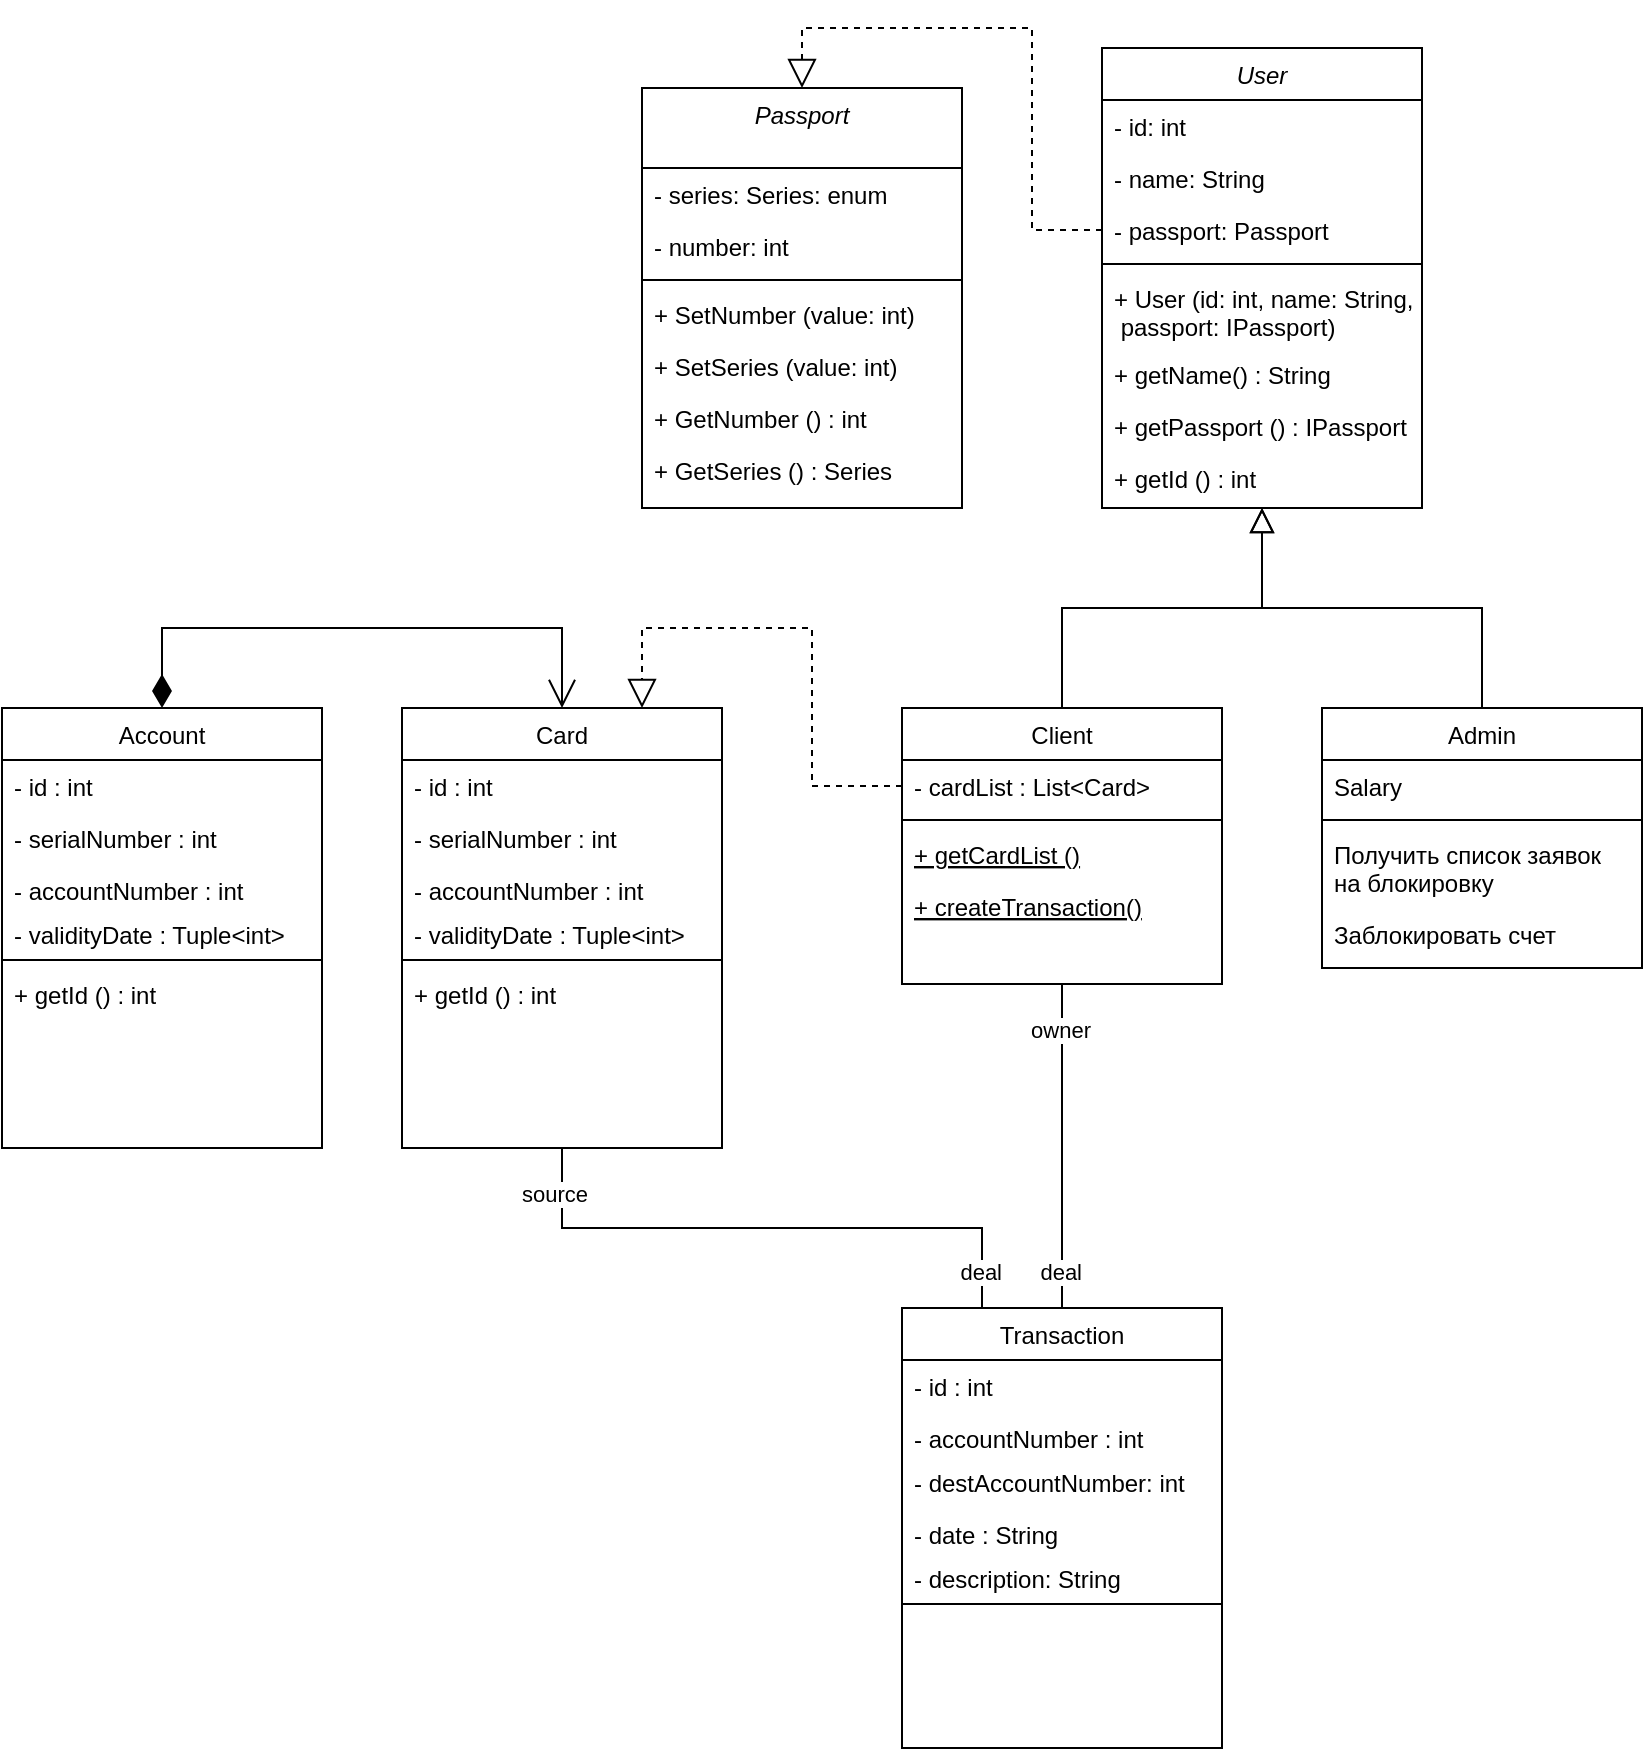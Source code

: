 <mxfile version="22.1.8" type="device">
  <diagram id="C5RBs43oDa-KdzZeNtuy" name="Page-1">
    <mxGraphModel dx="1877" dy="574" grid="1" gridSize="10" guides="1" tooltips="1" connect="1" arrows="1" fold="1" page="1" pageScale="1" pageWidth="827" pageHeight="1169" math="0" shadow="0">
      <root>
        <mxCell id="WIyWlLk6GJQsqaUBKTNV-0" />
        <mxCell id="WIyWlLk6GJQsqaUBKTNV-1" parent="WIyWlLk6GJQsqaUBKTNV-0" />
        <mxCell id="zkfFHV4jXpPFQw0GAbJ--0" value="User" style="swimlane;fontStyle=2;align=center;verticalAlign=top;childLayout=stackLayout;horizontal=1;startSize=26;horizontalStack=0;resizeParent=1;resizeLast=0;collapsible=1;marginBottom=0;rounded=0;shadow=0;strokeWidth=1;" parent="WIyWlLk6GJQsqaUBKTNV-1" vertex="1">
          <mxGeometry x="220" y="30" width="160" height="230" as="geometry">
            <mxRectangle x="230" y="140" width="160" height="26" as="alternateBounds" />
          </mxGeometry>
        </mxCell>
        <mxCell id="ws_aWAK6SBoWdv8GG1ty-0" value="- id: int" style="text;align=left;verticalAlign=top;spacingLeft=4;spacingRight=4;overflow=hidden;rotatable=0;points=[[0,0.5],[1,0.5]];portConstraint=eastwest;" parent="zkfFHV4jXpPFQw0GAbJ--0" vertex="1">
          <mxGeometry y="26" width="160" height="26" as="geometry" />
        </mxCell>
        <mxCell id="zkfFHV4jXpPFQw0GAbJ--1" value="- name: String" style="text;align=left;verticalAlign=top;spacingLeft=4;spacingRight=4;overflow=hidden;rotatable=0;points=[[0,0.5],[1,0.5]];portConstraint=eastwest;" parent="zkfFHV4jXpPFQw0GAbJ--0" vertex="1">
          <mxGeometry y="52" width="160" height="26" as="geometry" />
        </mxCell>
        <mxCell id="zkfFHV4jXpPFQw0GAbJ--2" value="- passport: Passport" style="text;align=left;verticalAlign=top;spacingLeft=4;spacingRight=4;overflow=hidden;rotatable=0;points=[[0,0.5],[1,0.5]];portConstraint=eastwest;rounded=0;shadow=0;html=0;" parent="zkfFHV4jXpPFQw0GAbJ--0" vertex="1">
          <mxGeometry y="78" width="160" height="26" as="geometry" />
        </mxCell>
        <mxCell id="ws_aWAK6SBoWdv8GG1ty-5" value="" style="line;html=1;strokeWidth=1;align=left;verticalAlign=middle;spacingTop=-1;spacingLeft=3;spacingRight=3;rotatable=0;labelPosition=right;points=[];portConstraint=eastwest;" parent="zkfFHV4jXpPFQw0GAbJ--0" vertex="1">
          <mxGeometry y="104" width="160" height="8" as="geometry" />
        </mxCell>
        <mxCell id="ws_aWAK6SBoWdv8GG1ty-23" value="+ User (id: int, name: String,&#xa; passport: IPassport)" style="text;align=left;verticalAlign=top;spacingLeft=4;spacingRight=4;overflow=hidden;rotatable=0;points=[[0,0.5],[1,0.5]];portConstraint=eastwest;rounded=0;shadow=0;html=0;" parent="zkfFHV4jXpPFQw0GAbJ--0" vertex="1">
          <mxGeometry y="112" width="160" height="38" as="geometry" />
        </mxCell>
        <mxCell id="ws_aWAK6SBoWdv8GG1ty-24" value="+ getName() : String" style="text;align=left;verticalAlign=top;spacingLeft=4;spacingRight=4;overflow=hidden;rotatable=0;points=[[0,0.5],[1,0.5]];portConstraint=eastwest;" parent="zkfFHV4jXpPFQw0GAbJ--0" vertex="1">
          <mxGeometry y="150" width="160" height="26" as="geometry" />
        </mxCell>
        <mxCell id="ws_aWAK6SBoWdv8GG1ty-25" value="+ getPassport () : IPassport " style="text;align=left;verticalAlign=top;spacingLeft=4;spacingRight=4;overflow=hidden;rotatable=0;points=[[0,0.5],[1,0.5]];portConstraint=eastwest;" parent="zkfFHV4jXpPFQw0GAbJ--0" vertex="1">
          <mxGeometry y="176" width="160" height="26" as="geometry" />
        </mxCell>
        <mxCell id="ws_aWAK6SBoWdv8GG1ty-34" value="+ getId () : int " style="text;align=left;verticalAlign=top;spacingLeft=4;spacingRight=4;overflow=hidden;rotatable=0;points=[[0,0.5],[1,0.5]];portConstraint=eastwest;" parent="zkfFHV4jXpPFQw0GAbJ--0" vertex="1">
          <mxGeometry y="202" width="160" height="26" as="geometry" />
        </mxCell>
        <mxCell id="zkfFHV4jXpPFQw0GAbJ--6" value="Client" style="swimlane;fontStyle=0;align=center;verticalAlign=top;childLayout=stackLayout;horizontal=1;startSize=26;horizontalStack=0;resizeParent=1;resizeLast=0;collapsible=1;marginBottom=0;rounded=0;shadow=0;strokeWidth=1;" parent="WIyWlLk6GJQsqaUBKTNV-1" vertex="1">
          <mxGeometry x="120" y="360" width="160" height="138" as="geometry">
            <mxRectangle x="130" y="380" width="160" height="26" as="alternateBounds" />
          </mxGeometry>
        </mxCell>
        <mxCell id="zkfFHV4jXpPFQw0GAbJ--7" value="- cardList : List&lt;Card&gt;" style="text;align=left;verticalAlign=top;spacingLeft=4;spacingRight=4;overflow=hidden;rotatable=0;points=[[0,0.5],[1,0.5]];portConstraint=eastwest;" parent="zkfFHV4jXpPFQw0GAbJ--6" vertex="1">
          <mxGeometry y="26" width="160" height="26" as="geometry" />
        </mxCell>
        <mxCell id="zkfFHV4jXpPFQw0GAbJ--9" value="" style="line;html=1;strokeWidth=1;align=left;verticalAlign=middle;spacingTop=-1;spacingLeft=3;spacingRight=3;rotatable=0;labelPosition=right;points=[];portConstraint=eastwest;" parent="zkfFHV4jXpPFQw0GAbJ--6" vertex="1">
          <mxGeometry y="52" width="160" height="8" as="geometry" />
        </mxCell>
        <mxCell id="zkfFHV4jXpPFQw0GAbJ--10" value="+ getCardList ()" style="text;align=left;verticalAlign=top;spacingLeft=4;spacingRight=4;overflow=hidden;rotatable=0;points=[[0,0.5],[1,0.5]];portConstraint=eastwest;fontStyle=4" parent="zkfFHV4jXpPFQw0GAbJ--6" vertex="1">
          <mxGeometry y="60" width="160" height="26" as="geometry" />
        </mxCell>
        <mxCell id="R5SZPUD4cnsr6wiHrj_X-21" value="+ createTransaction()" style="text;align=left;verticalAlign=top;spacingLeft=4;spacingRight=4;overflow=hidden;rotatable=0;points=[[0,0.5],[1,0.5]];portConstraint=eastwest;fontStyle=4" vertex="1" parent="zkfFHV4jXpPFQw0GAbJ--6">
          <mxGeometry y="86" width="160" height="26" as="geometry" />
        </mxCell>
        <mxCell id="zkfFHV4jXpPFQw0GAbJ--12" value="" style="endArrow=block;endSize=10;endFill=0;shadow=0;strokeWidth=1;rounded=0;edgeStyle=elbowEdgeStyle;elbow=vertical;" parent="WIyWlLk6GJQsqaUBKTNV-1" source="zkfFHV4jXpPFQw0GAbJ--6" target="zkfFHV4jXpPFQw0GAbJ--0" edge="1">
          <mxGeometry width="160" relative="1" as="geometry">
            <mxPoint x="200" y="203" as="sourcePoint" />
            <mxPoint x="200" y="203" as="targetPoint" />
          </mxGeometry>
        </mxCell>
        <mxCell id="zkfFHV4jXpPFQw0GAbJ--13" value="Admin" style="swimlane;fontStyle=0;align=center;verticalAlign=top;childLayout=stackLayout;horizontal=1;startSize=26;horizontalStack=0;resizeParent=1;resizeLast=0;collapsible=1;marginBottom=0;rounded=0;shadow=0;strokeWidth=1;" parent="WIyWlLk6GJQsqaUBKTNV-1" vertex="1">
          <mxGeometry x="330" y="360" width="160" height="130" as="geometry">
            <mxRectangle x="340" y="380" width="170" height="26" as="alternateBounds" />
          </mxGeometry>
        </mxCell>
        <mxCell id="zkfFHV4jXpPFQw0GAbJ--14" value="Salary" style="text;align=left;verticalAlign=top;spacingLeft=4;spacingRight=4;overflow=hidden;rotatable=0;points=[[0,0.5],[1,0.5]];portConstraint=eastwest;" parent="zkfFHV4jXpPFQw0GAbJ--13" vertex="1">
          <mxGeometry y="26" width="160" height="26" as="geometry" />
        </mxCell>
        <mxCell id="zkfFHV4jXpPFQw0GAbJ--15" value="" style="line;html=1;strokeWidth=1;align=left;verticalAlign=middle;spacingTop=-1;spacingLeft=3;spacingRight=3;rotatable=0;labelPosition=right;points=[];portConstraint=eastwest;" parent="zkfFHV4jXpPFQw0GAbJ--13" vertex="1">
          <mxGeometry y="52" width="160" height="8" as="geometry" />
        </mxCell>
        <mxCell id="ws_aWAK6SBoWdv8GG1ty-1" value="Получить список заявок &#xa;на блокировку" style="text;align=left;verticalAlign=top;spacingLeft=4;spacingRight=4;overflow=hidden;rotatable=0;points=[[0,0.5],[1,0.5]];portConstraint=eastwest;" parent="zkfFHV4jXpPFQw0GAbJ--13" vertex="1">
          <mxGeometry y="60" width="160" height="40" as="geometry" />
        </mxCell>
        <mxCell id="ws_aWAK6SBoWdv8GG1ty-2" value="Заблокировать счет" style="text;align=left;verticalAlign=top;spacingLeft=4;spacingRight=4;overflow=hidden;rotatable=0;points=[[0,0.5],[1,0.5]];portConstraint=eastwest;" parent="zkfFHV4jXpPFQw0GAbJ--13" vertex="1">
          <mxGeometry y="100" width="160" height="26" as="geometry" />
        </mxCell>
        <mxCell id="zkfFHV4jXpPFQw0GAbJ--16" value="" style="endArrow=block;endSize=10;endFill=0;shadow=0;strokeWidth=1;rounded=0;edgeStyle=elbowEdgeStyle;elbow=vertical;" parent="WIyWlLk6GJQsqaUBKTNV-1" source="zkfFHV4jXpPFQw0GAbJ--13" target="zkfFHV4jXpPFQw0GAbJ--0" edge="1">
          <mxGeometry width="160" relative="1" as="geometry">
            <mxPoint x="210" y="373" as="sourcePoint" />
            <mxPoint x="310" y="271" as="targetPoint" />
          </mxGeometry>
        </mxCell>
        <mxCell id="ws_aWAK6SBoWdv8GG1ty-6" value="Passport" style="swimlane;fontStyle=2;align=center;verticalAlign=top;childLayout=stackLayout;horizontal=1;startSize=40;horizontalStack=0;resizeParent=1;resizeLast=0;collapsible=1;marginBottom=0;rounded=0;shadow=0;strokeWidth=1;" parent="WIyWlLk6GJQsqaUBKTNV-1" vertex="1">
          <mxGeometry x="-10" y="50" width="160" height="210" as="geometry">
            <mxRectangle x="230" y="140" width="160" height="26" as="alternateBounds" />
          </mxGeometry>
        </mxCell>
        <mxCell id="ws_aWAK6SBoWdv8GG1ty-7" value="- series: Series: enum" style="text;align=left;verticalAlign=top;spacingLeft=4;spacingRight=4;overflow=hidden;rotatable=0;points=[[0,0.5],[1,0.5]];portConstraint=eastwest;" parent="ws_aWAK6SBoWdv8GG1ty-6" vertex="1">
          <mxGeometry y="40" width="160" height="26" as="geometry" />
        </mxCell>
        <mxCell id="ws_aWAK6SBoWdv8GG1ty-8" value="- number: int" style="text;align=left;verticalAlign=top;spacingLeft=4;spacingRight=4;overflow=hidden;rotatable=0;points=[[0,0.5],[1,0.5]];portConstraint=eastwest;" parent="ws_aWAK6SBoWdv8GG1ty-6" vertex="1">
          <mxGeometry y="66" width="160" height="26" as="geometry" />
        </mxCell>
        <mxCell id="ws_aWAK6SBoWdv8GG1ty-10" value="" style="line;html=1;strokeWidth=1;align=left;verticalAlign=middle;spacingTop=-1;spacingLeft=3;spacingRight=3;rotatable=0;labelPosition=right;points=[];portConstraint=eastwest;" parent="ws_aWAK6SBoWdv8GG1ty-6" vertex="1">
          <mxGeometry y="92" width="160" height="8" as="geometry" />
        </mxCell>
        <mxCell id="ws_aWAK6SBoWdv8GG1ty-11" value="+ SetNumber (value: int)" style="text;align=left;verticalAlign=top;spacingLeft=4;spacingRight=4;overflow=hidden;rotatable=0;points=[[0,0.5],[1,0.5]];portConstraint=eastwest;" parent="ws_aWAK6SBoWdv8GG1ty-6" vertex="1">
          <mxGeometry y="100" width="160" height="26" as="geometry" />
        </mxCell>
        <mxCell id="ws_aWAK6SBoWdv8GG1ty-12" value="+ SetSeries (value: int)" style="text;align=left;verticalAlign=top;spacingLeft=4;spacingRight=4;overflow=hidden;rotatable=0;points=[[0,0.5],[1,0.5]];portConstraint=eastwest;" parent="ws_aWAK6SBoWdv8GG1ty-6" vertex="1">
          <mxGeometry y="126" width="160" height="26" as="geometry" />
        </mxCell>
        <mxCell id="ws_aWAK6SBoWdv8GG1ty-13" value="+ GetNumber () : int" style="text;align=left;verticalAlign=top;spacingLeft=4;spacingRight=4;overflow=hidden;rotatable=0;points=[[0,0.5],[1,0.5]];portConstraint=eastwest;" parent="ws_aWAK6SBoWdv8GG1ty-6" vertex="1">
          <mxGeometry y="152" width="160" height="26" as="geometry" />
        </mxCell>
        <mxCell id="ws_aWAK6SBoWdv8GG1ty-14" value="+ GetSeries () : Series" style="text;align=left;verticalAlign=top;spacingLeft=4;spacingRight=4;overflow=hidden;rotatable=0;points=[[0,0.5],[1,0.5]];portConstraint=eastwest;" parent="ws_aWAK6SBoWdv8GG1ty-6" vertex="1">
          <mxGeometry y="178" width="160" height="26" as="geometry" />
        </mxCell>
        <mxCell id="ws_aWAK6SBoWdv8GG1ty-28" value="Card" style="swimlane;fontStyle=0;align=center;verticalAlign=top;childLayout=stackLayout;horizontal=1;startSize=26;horizontalStack=0;resizeParent=1;resizeLast=0;collapsible=1;marginBottom=0;rounded=0;shadow=0;strokeWidth=1;" parent="WIyWlLk6GJQsqaUBKTNV-1" vertex="1">
          <mxGeometry x="-130" y="360" width="160" height="220" as="geometry">
            <mxRectangle x="130" y="380" width="160" height="26" as="alternateBounds" />
          </mxGeometry>
        </mxCell>
        <mxCell id="ws_aWAK6SBoWdv8GG1ty-29" value="- id : int" style="text;align=left;verticalAlign=top;spacingLeft=4;spacingRight=4;overflow=hidden;rotatable=0;points=[[0,0.5],[1,0.5]];portConstraint=eastwest;" parent="ws_aWAK6SBoWdv8GG1ty-28" vertex="1">
          <mxGeometry y="26" width="160" height="26" as="geometry" />
        </mxCell>
        <mxCell id="ws_aWAK6SBoWdv8GG1ty-30" value="- serialNumber : int" style="text;align=left;verticalAlign=top;spacingLeft=4;spacingRight=4;overflow=hidden;rotatable=0;points=[[0,0.5],[1,0.5]];portConstraint=eastwest;rounded=0;shadow=0;html=0;" parent="ws_aWAK6SBoWdv8GG1ty-28" vertex="1">
          <mxGeometry y="52" width="160" height="26" as="geometry" />
        </mxCell>
        <mxCell id="ws_aWAK6SBoWdv8GG1ty-33" value="- accountNumber : int" style="text;align=left;verticalAlign=top;spacingLeft=4;spacingRight=4;overflow=hidden;rotatable=0;points=[[0,0.5],[1,0.5]];portConstraint=eastwest;" parent="ws_aWAK6SBoWdv8GG1ty-28" vertex="1">
          <mxGeometry y="78" width="160" height="22" as="geometry" />
        </mxCell>
        <mxCell id="ws_aWAK6SBoWdv8GG1ty-35" value="- validityDate : Tuple&lt;int&gt;" style="text;align=left;verticalAlign=top;spacingLeft=4;spacingRight=4;overflow=hidden;rotatable=0;points=[[0,0.5],[1,0.5]];portConstraint=eastwest;" parent="ws_aWAK6SBoWdv8GG1ty-28" vertex="1">
          <mxGeometry y="100" width="160" height="22" as="geometry" />
        </mxCell>
        <mxCell id="ws_aWAK6SBoWdv8GG1ty-31" value="" style="line;html=1;strokeWidth=1;align=left;verticalAlign=middle;spacingTop=-1;spacingLeft=3;spacingRight=3;rotatable=0;labelPosition=right;points=[];portConstraint=eastwest;" parent="ws_aWAK6SBoWdv8GG1ty-28" vertex="1">
          <mxGeometry y="122" width="160" height="8" as="geometry" />
        </mxCell>
        <mxCell id="R5SZPUD4cnsr6wiHrj_X-22" value="+ getId () : int " style="text;align=left;verticalAlign=top;spacingLeft=4;spacingRight=4;overflow=hidden;rotatable=0;points=[[0,0.5],[1,0.5]];portConstraint=eastwest;" vertex="1" parent="ws_aWAK6SBoWdv8GG1ty-28">
          <mxGeometry y="130" width="160" height="26" as="geometry" />
        </mxCell>
        <mxCell id="ws_aWAK6SBoWdv8GG1ty-37" value="Account" style="swimlane;fontStyle=0;align=center;verticalAlign=top;childLayout=stackLayout;horizontal=1;startSize=26;horizontalStack=0;resizeParent=1;resizeLast=0;collapsible=1;marginBottom=0;rounded=0;shadow=0;strokeWidth=1;" parent="WIyWlLk6GJQsqaUBKTNV-1" vertex="1">
          <mxGeometry x="-330" y="360" width="160" height="220" as="geometry">
            <mxRectangle x="130" y="380" width="160" height="26" as="alternateBounds" />
          </mxGeometry>
        </mxCell>
        <mxCell id="ws_aWAK6SBoWdv8GG1ty-38" value="- id : int" style="text;align=left;verticalAlign=top;spacingLeft=4;spacingRight=4;overflow=hidden;rotatable=0;points=[[0,0.5],[1,0.5]];portConstraint=eastwest;" parent="ws_aWAK6SBoWdv8GG1ty-37" vertex="1">
          <mxGeometry y="26" width="160" height="26" as="geometry" />
        </mxCell>
        <mxCell id="ws_aWAK6SBoWdv8GG1ty-39" value="- serialNumber : int" style="text;align=left;verticalAlign=top;spacingLeft=4;spacingRight=4;overflow=hidden;rotatable=0;points=[[0,0.5],[1,0.5]];portConstraint=eastwest;rounded=0;shadow=0;html=0;" parent="ws_aWAK6SBoWdv8GG1ty-37" vertex="1">
          <mxGeometry y="52" width="160" height="26" as="geometry" />
        </mxCell>
        <mxCell id="ws_aWAK6SBoWdv8GG1ty-40" value="- accountNumber : int" style="text;align=left;verticalAlign=top;spacingLeft=4;spacingRight=4;overflow=hidden;rotatable=0;points=[[0,0.5],[1,0.5]];portConstraint=eastwest;" parent="ws_aWAK6SBoWdv8GG1ty-37" vertex="1">
          <mxGeometry y="78" width="160" height="22" as="geometry" />
        </mxCell>
        <mxCell id="ws_aWAK6SBoWdv8GG1ty-41" value="- validityDate : Tuple&lt;int&gt;" style="text;align=left;verticalAlign=top;spacingLeft=4;spacingRight=4;overflow=hidden;rotatable=0;points=[[0,0.5],[1,0.5]];portConstraint=eastwest;" parent="ws_aWAK6SBoWdv8GG1ty-37" vertex="1">
          <mxGeometry y="100" width="160" height="22" as="geometry" />
        </mxCell>
        <mxCell id="ws_aWAK6SBoWdv8GG1ty-42" value="" style="line;html=1;strokeWidth=1;align=left;verticalAlign=middle;spacingTop=-1;spacingLeft=3;spacingRight=3;rotatable=0;labelPosition=right;points=[];portConstraint=eastwest;" parent="ws_aWAK6SBoWdv8GG1ty-37" vertex="1">
          <mxGeometry y="122" width="160" height="8" as="geometry" />
        </mxCell>
        <mxCell id="R5SZPUD4cnsr6wiHrj_X-23" value="+ getId () : int " style="text;align=left;verticalAlign=top;spacingLeft=4;spacingRight=4;overflow=hidden;rotatable=0;points=[[0,0.5],[1,0.5]];portConstraint=eastwest;" vertex="1" parent="ws_aWAK6SBoWdv8GG1ty-37">
          <mxGeometry y="130" width="160" height="26" as="geometry" />
        </mxCell>
        <mxCell id="R5SZPUD4cnsr6wiHrj_X-7" value="Transaction" style="swimlane;fontStyle=0;align=center;verticalAlign=top;childLayout=stackLayout;horizontal=1;startSize=26;horizontalStack=0;resizeParent=1;resizeLast=0;collapsible=1;marginBottom=0;rounded=0;shadow=0;strokeWidth=1;" vertex="1" parent="WIyWlLk6GJQsqaUBKTNV-1">
          <mxGeometry x="120" y="660" width="160" height="220" as="geometry">
            <mxRectangle x="130" y="380" width="160" height="26" as="alternateBounds" />
          </mxGeometry>
        </mxCell>
        <mxCell id="R5SZPUD4cnsr6wiHrj_X-8" value="- id : int" style="text;align=left;verticalAlign=top;spacingLeft=4;spacingRight=4;overflow=hidden;rotatable=0;points=[[0,0.5],[1,0.5]];portConstraint=eastwest;" vertex="1" parent="R5SZPUD4cnsr6wiHrj_X-7">
          <mxGeometry y="26" width="160" height="26" as="geometry" />
        </mxCell>
        <mxCell id="R5SZPUD4cnsr6wiHrj_X-10" value="- accountNumber : int" style="text;align=left;verticalAlign=top;spacingLeft=4;spacingRight=4;overflow=hidden;rotatable=0;points=[[0,0.5],[1,0.5]];portConstraint=eastwest;" vertex="1" parent="R5SZPUD4cnsr6wiHrj_X-7">
          <mxGeometry y="52" width="160" height="22" as="geometry" />
        </mxCell>
        <mxCell id="R5SZPUD4cnsr6wiHrj_X-9" value="- destAccountNumber: int" style="text;align=left;verticalAlign=top;spacingLeft=4;spacingRight=4;overflow=hidden;rotatable=0;points=[[0,0.5],[1,0.5]];portConstraint=eastwest;rounded=0;shadow=0;html=0;" vertex="1" parent="R5SZPUD4cnsr6wiHrj_X-7">
          <mxGeometry y="74" width="160" height="26" as="geometry" />
        </mxCell>
        <mxCell id="R5SZPUD4cnsr6wiHrj_X-11" value="- date : String" style="text;align=left;verticalAlign=top;spacingLeft=4;spacingRight=4;overflow=hidden;rotatable=0;points=[[0,0.5],[1,0.5]];portConstraint=eastwest;" vertex="1" parent="R5SZPUD4cnsr6wiHrj_X-7">
          <mxGeometry y="100" width="160" height="22" as="geometry" />
        </mxCell>
        <mxCell id="R5SZPUD4cnsr6wiHrj_X-13" value="- description: String" style="text;align=left;verticalAlign=top;spacingLeft=4;spacingRight=4;overflow=hidden;rotatable=0;points=[[0,0.5],[1,0.5]];portConstraint=eastwest;" vertex="1" parent="R5SZPUD4cnsr6wiHrj_X-7">
          <mxGeometry y="122" width="160" height="22" as="geometry" />
        </mxCell>
        <mxCell id="R5SZPUD4cnsr6wiHrj_X-12" value="" style="line;html=1;strokeWidth=1;align=left;verticalAlign=middle;spacingTop=-1;spacingLeft=3;spacingRight=3;rotatable=0;labelPosition=right;points=[];portConstraint=eastwest;" vertex="1" parent="R5SZPUD4cnsr6wiHrj_X-7">
          <mxGeometry y="144" width="160" height="8" as="geometry" />
        </mxCell>
        <mxCell id="R5SZPUD4cnsr6wiHrj_X-24" value="" style="endArrow=open;html=1;endSize=12;startArrow=diamondThin;startSize=14;startFill=1;edgeStyle=orthogonalEdgeStyle;align=left;verticalAlign=bottom;rounded=0;exitX=0.5;exitY=0;exitDx=0;exitDy=0;entryX=0.5;entryY=0;entryDx=0;entryDy=0;" edge="1" parent="WIyWlLk6GJQsqaUBKTNV-1" source="ws_aWAK6SBoWdv8GG1ty-37" target="ws_aWAK6SBoWdv8GG1ty-28">
          <mxGeometry x="-1" y="3" relative="1" as="geometry">
            <mxPoint x="-210" y="320" as="sourcePoint" />
            <mxPoint x="-50" y="320" as="targetPoint" />
            <Array as="points">
              <mxPoint x="-250" y="320" />
              <mxPoint x="-50" y="320" />
            </Array>
          </mxGeometry>
        </mxCell>
        <mxCell id="R5SZPUD4cnsr6wiHrj_X-27" value="" style="endArrow=block;dashed=1;endFill=0;endSize=12;html=1;rounded=0;edgeStyle=orthogonalEdgeStyle;exitX=0;exitY=0.5;exitDx=0;exitDy=0;entryX=0.5;entryY=0;entryDx=0;entryDy=0;" edge="1" parent="WIyWlLk6GJQsqaUBKTNV-1">
          <mxGeometry width="160" relative="1" as="geometry">
            <mxPoint x="220" y="121" as="sourcePoint" />
            <mxPoint x="70" y="50" as="targetPoint" />
            <Array as="points">
              <mxPoint x="185" y="121" />
              <mxPoint x="185" y="20" />
              <mxPoint x="70" y="20" />
            </Array>
          </mxGeometry>
        </mxCell>
        <mxCell id="R5SZPUD4cnsr6wiHrj_X-29" value="" style="endArrow=none;html=1;edgeStyle=orthogonalEdgeStyle;rounded=0;exitX=0.5;exitY=1;exitDx=0;exitDy=0;entryX=0.5;entryY=0;entryDx=0;entryDy=0;" edge="1" parent="WIyWlLk6GJQsqaUBKTNV-1" source="zkfFHV4jXpPFQw0GAbJ--6" target="R5SZPUD4cnsr6wiHrj_X-7">
          <mxGeometry relative="1" as="geometry">
            <mxPoint x="150" y="560" as="sourcePoint" />
            <mxPoint x="310" y="560" as="targetPoint" />
          </mxGeometry>
        </mxCell>
        <mxCell id="R5SZPUD4cnsr6wiHrj_X-31" value="deal" style="edgeLabel;resizable=0;html=1;align=right;verticalAlign=bottom;" connectable="0" vertex="1" parent="R5SZPUD4cnsr6wiHrj_X-29">
          <mxGeometry x="1" relative="1" as="geometry">
            <mxPoint x="10" y="-10" as="offset" />
          </mxGeometry>
        </mxCell>
        <mxCell id="R5SZPUD4cnsr6wiHrj_X-32" value="owner" style="edgeLabel;html=1;align=center;verticalAlign=middle;resizable=0;points=[];" vertex="1" connectable="0" parent="R5SZPUD4cnsr6wiHrj_X-29">
          <mxGeometry x="-0.721" y="-1" relative="1" as="geometry">
            <mxPoint as="offset" />
          </mxGeometry>
        </mxCell>
        <mxCell id="R5SZPUD4cnsr6wiHrj_X-33" value="" style="endArrow=none;html=1;edgeStyle=orthogonalEdgeStyle;rounded=0;exitX=0.5;exitY=1;exitDx=0;exitDy=0;entryX=0.25;entryY=0;entryDx=0;entryDy=0;" edge="1" parent="WIyWlLk6GJQsqaUBKTNV-1" source="ws_aWAK6SBoWdv8GG1ty-28" target="R5SZPUD4cnsr6wiHrj_X-7">
          <mxGeometry relative="1" as="geometry">
            <mxPoint x="-30" y="630" as="sourcePoint" />
            <mxPoint x="130" y="630" as="targetPoint" />
          </mxGeometry>
        </mxCell>
        <mxCell id="R5SZPUD4cnsr6wiHrj_X-35" value="deal" style="edgeLabel;resizable=0;html=1;align=right;verticalAlign=bottom;" connectable="0" vertex="1" parent="R5SZPUD4cnsr6wiHrj_X-33">
          <mxGeometry x="1" relative="1" as="geometry">
            <mxPoint x="10" y="-10" as="offset" />
          </mxGeometry>
        </mxCell>
        <mxCell id="R5SZPUD4cnsr6wiHrj_X-36" value="source" style="edgeLabel;html=1;align=center;verticalAlign=middle;resizable=0;points=[];" vertex="1" connectable="0" parent="R5SZPUD4cnsr6wiHrj_X-33">
          <mxGeometry x="-0.844" y="-4" relative="1" as="geometry">
            <mxPoint as="offset" />
          </mxGeometry>
        </mxCell>
        <mxCell id="R5SZPUD4cnsr6wiHrj_X-38" value="" style="endArrow=block;dashed=1;endFill=0;endSize=12;html=1;rounded=0;edgeStyle=orthogonalEdgeStyle;exitX=0;exitY=0.5;exitDx=0;exitDy=0;entryX=0.75;entryY=0;entryDx=0;entryDy=0;" edge="1" parent="WIyWlLk6GJQsqaUBKTNV-1" source="zkfFHV4jXpPFQw0GAbJ--7" target="ws_aWAK6SBoWdv8GG1ty-28">
          <mxGeometry width="160" relative="1" as="geometry">
            <mxPoint x="60" y="440" as="sourcePoint" />
            <mxPoint x="220" y="440" as="targetPoint" />
            <Array as="points">
              <mxPoint x="75" y="399" />
              <mxPoint x="75" y="320" />
              <mxPoint x="-10" y="320" />
            </Array>
          </mxGeometry>
        </mxCell>
      </root>
    </mxGraphModel>
  </diagram>
</mxfile>
